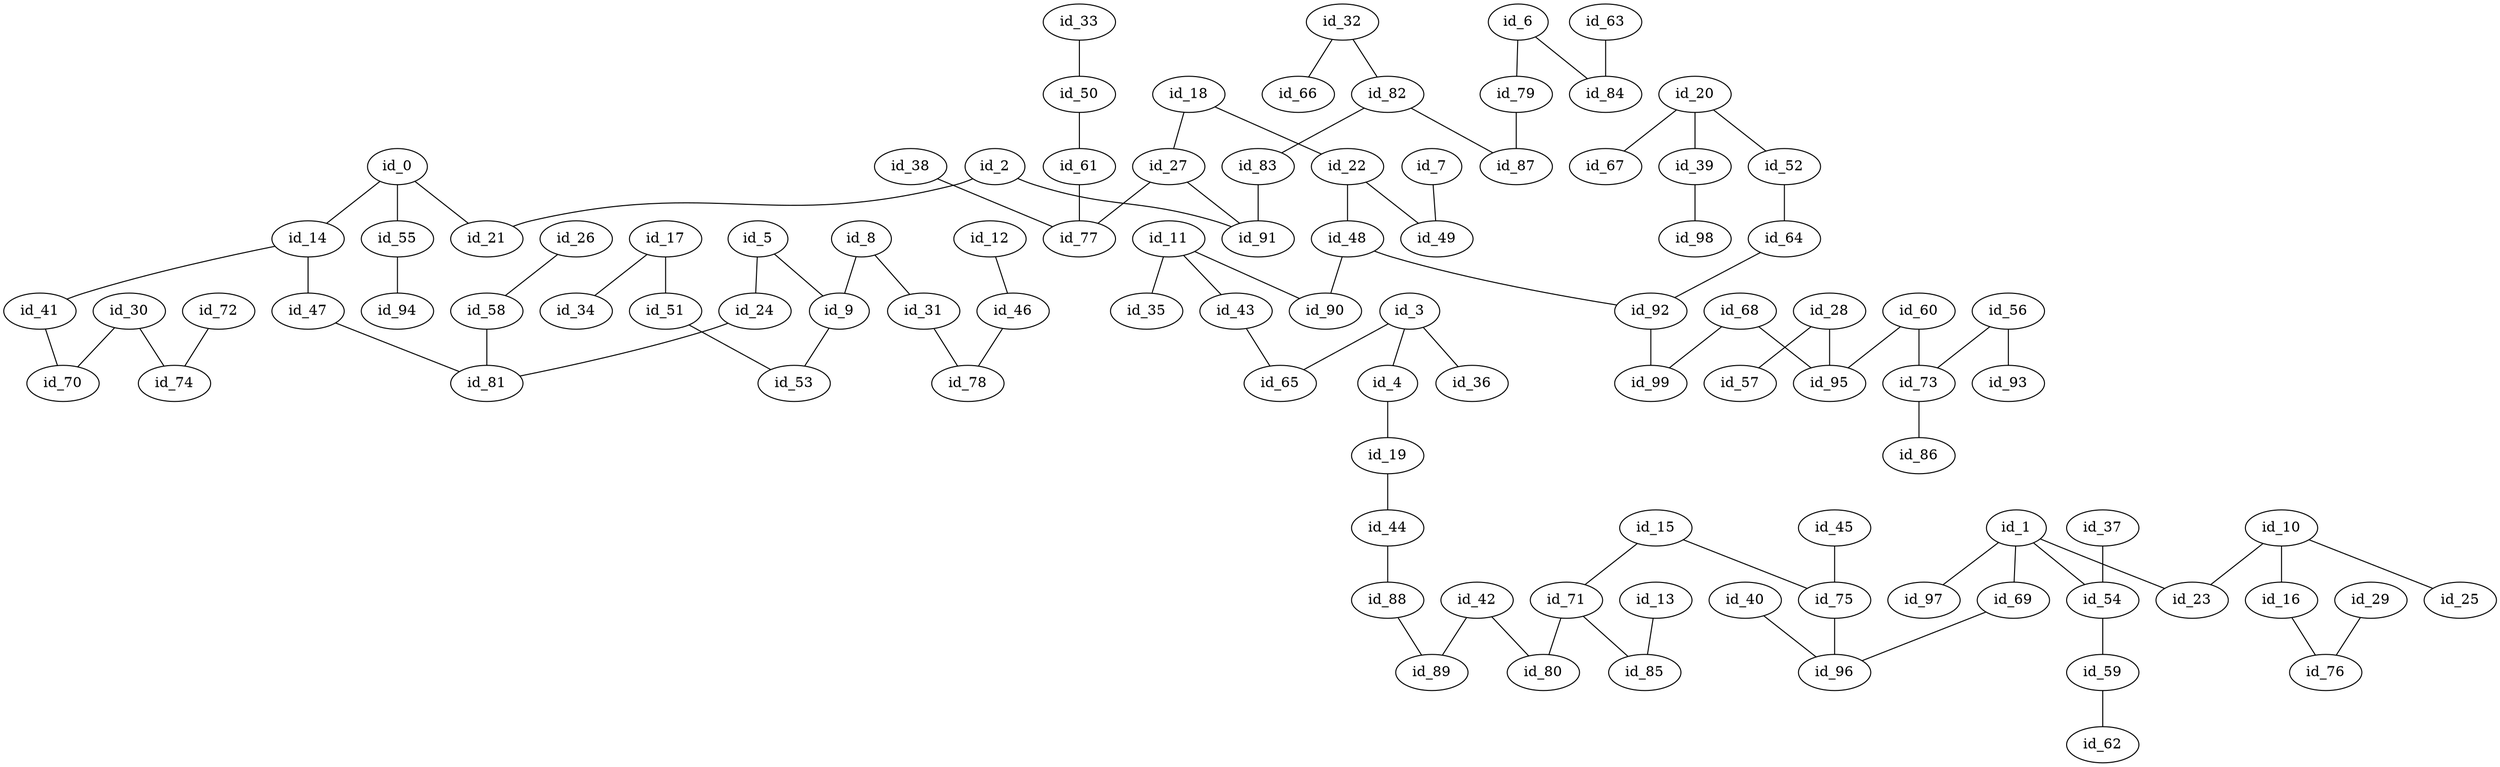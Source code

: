 graph GR{
id_0;
id_1;
id_2;
id_3;
id_4;
id_5;
id_6;
id_7;
id_8;
id_9;
id_10;
id_11;
id_12;
id_13;
id_14;
id_15;
id_16;
id_17;
id_18;
id_19;
id_20;
id_21;
id_22;
id_23;
id_24;
id_25;
id_26;
id_27;
id_28;
id_29;
id_30;
id_31;
id_32;
id_33;
id_34;
id_35;
id_36;
id_37;
id_38;
id_39;
id_40;
id_41;
id_42;
id_43;
id_44;
id_45;
id_46;
id_47;
id_48;
id_49;
id_50;
id_51;
id_52;
id_53;
id_54;
id_55;
id_56;
id_57;
id_58;
id_59;
id_60;
id_61;
id_62;
id_63;
id_64;
id_65;
id_66;
id_67;
id_68;
id_69;
id_70;
id_71;
id_72;
id_73;
id_74;
id_75;
id_76;
id_77;
id_78;
id_79;
id_80;
id_81;
id_82;
id_83;
id_84;
id_85;
id_86;
id_87;
id_88;
id_89;
id_90;
id_91;
id_92;
id_93;
id_94;
id_95;
id_96;
id_97;
id_98;
id_99;
id_0;
id_1;
id_2;
id_3;
id_4;
id_5;
id_6;
id_7;
id_8;
id_9;
id_10;
id_11;
id_12;
id_13;
id_14;
id_15;
id_16;
id_17;
id_18;
id_19;
id_20;
id_21;
id_22;
id_23;
id_24;
id_25;
id_26;
id_27;
id_28;
id_29;
id_30;
id_31;
id_32;
id_33;
id_34;
id_35;
id_36;
id_37;
id_38;
id_39;
id_40;
id_41;
id_42;
id_43;
id_44;
id_45;
id_46;
id_47;
id_48;
id_49;
id_50;
id_51;
id_52;
id_53;
id_54;
id_55;
id_56;
id_57;
id_58;
id_59;
id_60;
id_61;
id_62;
id_63;
id_64;
id_65;
id_66;
id_67;
id_68;
id_69;
id_70;
id_71;
id_72;
id_73;
id_74;
id_75;
id_76;
id_77;
id_78;
id_79;
id_80;
id_81;
id_82;
id_83;
id_84;
id_85;
id_86;
id_87;
id_88;
id_89;
id_90;
id_91;
id_92;
id_93;
id_94;
id_95;
id_96;
id_97;
id_98;
id_99;
id_0;
id_1;
id_2;
id_3;
id_4;
id_5;
id_6;
id_7;
id_8;
id_9;
id_10;
id_11;
id_12;
id_13;
id_14;
id_15;
id_16;
id_17;
id_18;
id_19;
id_20;
id_21;
id_22;
id_23;
id_24;
id_25;
id_26;
id_27;
id_28;
id_29;
id_30;
id_31;
id_32;
id_33;
id_34;
id_35;
id_36;
id_37;
id_38;
id_39;
id_40;
id_41;
id_42;
id_43;
id_44;
id_45;
id_46;
id_47;
id_48;
id_49;
id_50;
id_51;
id_52;
id_53;
id_54;
id_55;
id_56;
id_57;
id_58;
id_59;
id_60;
id_61;
id_62;
id_63;
id_64;
id_65;
id_66;
id_67;
id_68;
id_69;
id_70;
id_71;
id_72;
id_73;
id_74;
id_75;
id_76;
id_77;
id_78;
id_79;
id_80;
id_81;
id_82;
id_83;
id_84;
id_85;
id_86;
id_87;
id_88;
id_89;
id_90;
id_91;
id_92;
id_93;
id_94;
id_95;
id_96;
id_97;
id_98;
id_99;
id_1--id_97;
id_4--id_19;
id_58--id_81;
id_41--id_70;
id_55--id_94;
id_56--id_93;
id_60--id_73;
id_63--id_84;
id_72--id_74;
id_7--id_49;
id_11--id_43;
id_40--id_96;
id_47--id_81;
id_54--id_59;
id_71--id_85;
id_82--id_87;
id_8--id_31;
id_10--id_16;
id_10--id_25;
id_14--id_41;
id_17--id_34;
id_18--id_22;
id_29--id_76;
id_30--id_74;
id_38--id_77;
id_42--id_89;
id_44--id_88;
id_2--id_21;
id_11--id_35;
id_13--id_85;
id_15--id_75;
id_16--id_76;
id_20--id_39;
id_28--id_57;
id_42--id_80;
id_71--id_80;
id_75--id_96;
id_79--id_87;
id_82--id_83;
id_88--id_89;
id_14--id_47;
id_19--id_44;
id_20--id_67;
id_22--id_49;
id_24--id_81;
id_27--id_77;
id_32--id_82;
id_37--id_54;
id_45--id_75;
id_3--id_4;
id_5--id_9;
id_5--id_24;
id_6--id_79;
id_11--id_90;
id_15--id_71;
id_17--id_51;
id_20--id_52;
id_26--id_58;
id_48--id_92;
id_50--id_61;
id_56--id_73;
id_68--id_95;
id_83--id_91;
id_0--id_14;
id_0--id_55;
id_2--id_91;
id_10--id_23;
id_18--id_27;
id_28--id_95;
id_32--id_66;
id_46--id_78;
id_64--id_92;
id_68--id_99;
id_73--id_86;
id_1--id_23;
id_3--id_36;
id_27--id_91;
id_30--id_70;
id_51--id_53;
id_52--id_64;
id_59--id_62;
id_61--id_77;
id_92--id_99;
id_0--id_21;
id_1--id_54;
id_22--id_48;
id_33--id_50;
id_39--id_98;
id_60--id_95;
id_69--id_96;
id_1--id_69;
id_3--id_65;
id_6--id_84;
id_8--id_9;
id_31--id_78;
id_43--id_65;
id_48--id_90;
id_12--id_46;
id_9--id_53;
}